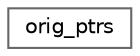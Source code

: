 digraph "类继承关系图"
{
 // LATEX_PDF_SIZE
  bgcolor="transparent";
  edge [fontname=Helvetica,fontsize=10,labelfontname=Helvetica,labelfontsize=10];
  node [fontname=Helvetica,fontsize=10,shape=box,height=0.2,width=0.4];
  rankdir="LR";
  Node0 [id="Node000000",label="orig_ptrs",height=0.2,width=0.4,color="grey40", fillcolor="white", style="filled",URL="$structorig__ptrs.html",tooltip=" "];
}
